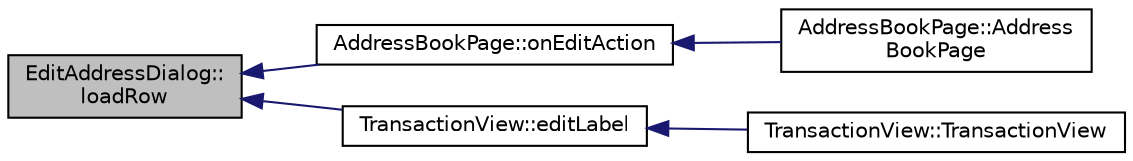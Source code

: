 digraph "EditAddressDialog::loadRow"
{
  edge [fontname="Helvetica",fontsize="10",labelfontname="Helvetica",labelfontsize="10"];
  node [fontname="Helvetica",fontsize="10",shape=record];
  rankdir="LR";
  Node37 [label="EditAddressDialog::\lloadRow",height=0.2,width=0.4,color="black", fillcolor="grey75", style="filled", fontcolor="black"];
  Node37 -> Node38 [dir="back",color="midnightblue",fontsize="10",style="solid",fontname="Helvetica"];
  Node38 [label="AddressBookPage::onEditAction",height=0.2,width=0.4,color="black", fillcolor="white", style="filled",URL="$d3/d4a/class_address_book_page.html#a00b9dc5da59d39ae90af3ff41f8d9b76",tooltip="Edit currently selected address entry. "];
  Node38 -> Node39 [dir="back",color="midnightblue",fontsize="10",style="solid",fontname="Helvetica"];
  Node39 [label="AddressBookPage::Address\lBookPage",height=0.2,width=0.4,color="black", fillcolor="white", style="filled",URL="$d3/d4a/class_address_book_page.html#ad53c82a9181ae7627c06b9c49971ec52"];
  Node37 -> Node40 [dir="back",color="midnightblue",fontsize="10",style="solid",fontname="Helvetica"];
  Node40 [label="TransactionView::editLabel",height=0.2,width=0.4,color="black", fillcolor="white", style="filled",URL="$d2/d2c/class_transaction_view.html#a18817639384e53f94fc1ad956d7263d9"];
  Node40 -> Node41 [dir="back",color="midnightblue",fontsize="10",style="solid",fontname="Helvetica"];
  Node41 [label="TransactionView::TransactionView",height=0.2,width=0.4,color="black", fillcolor="white", style="filled",URL="$d2/d2c/class_transaction_view.html#a0c5e8b90206b4e8b8bf68dd7e319798f"];
}
